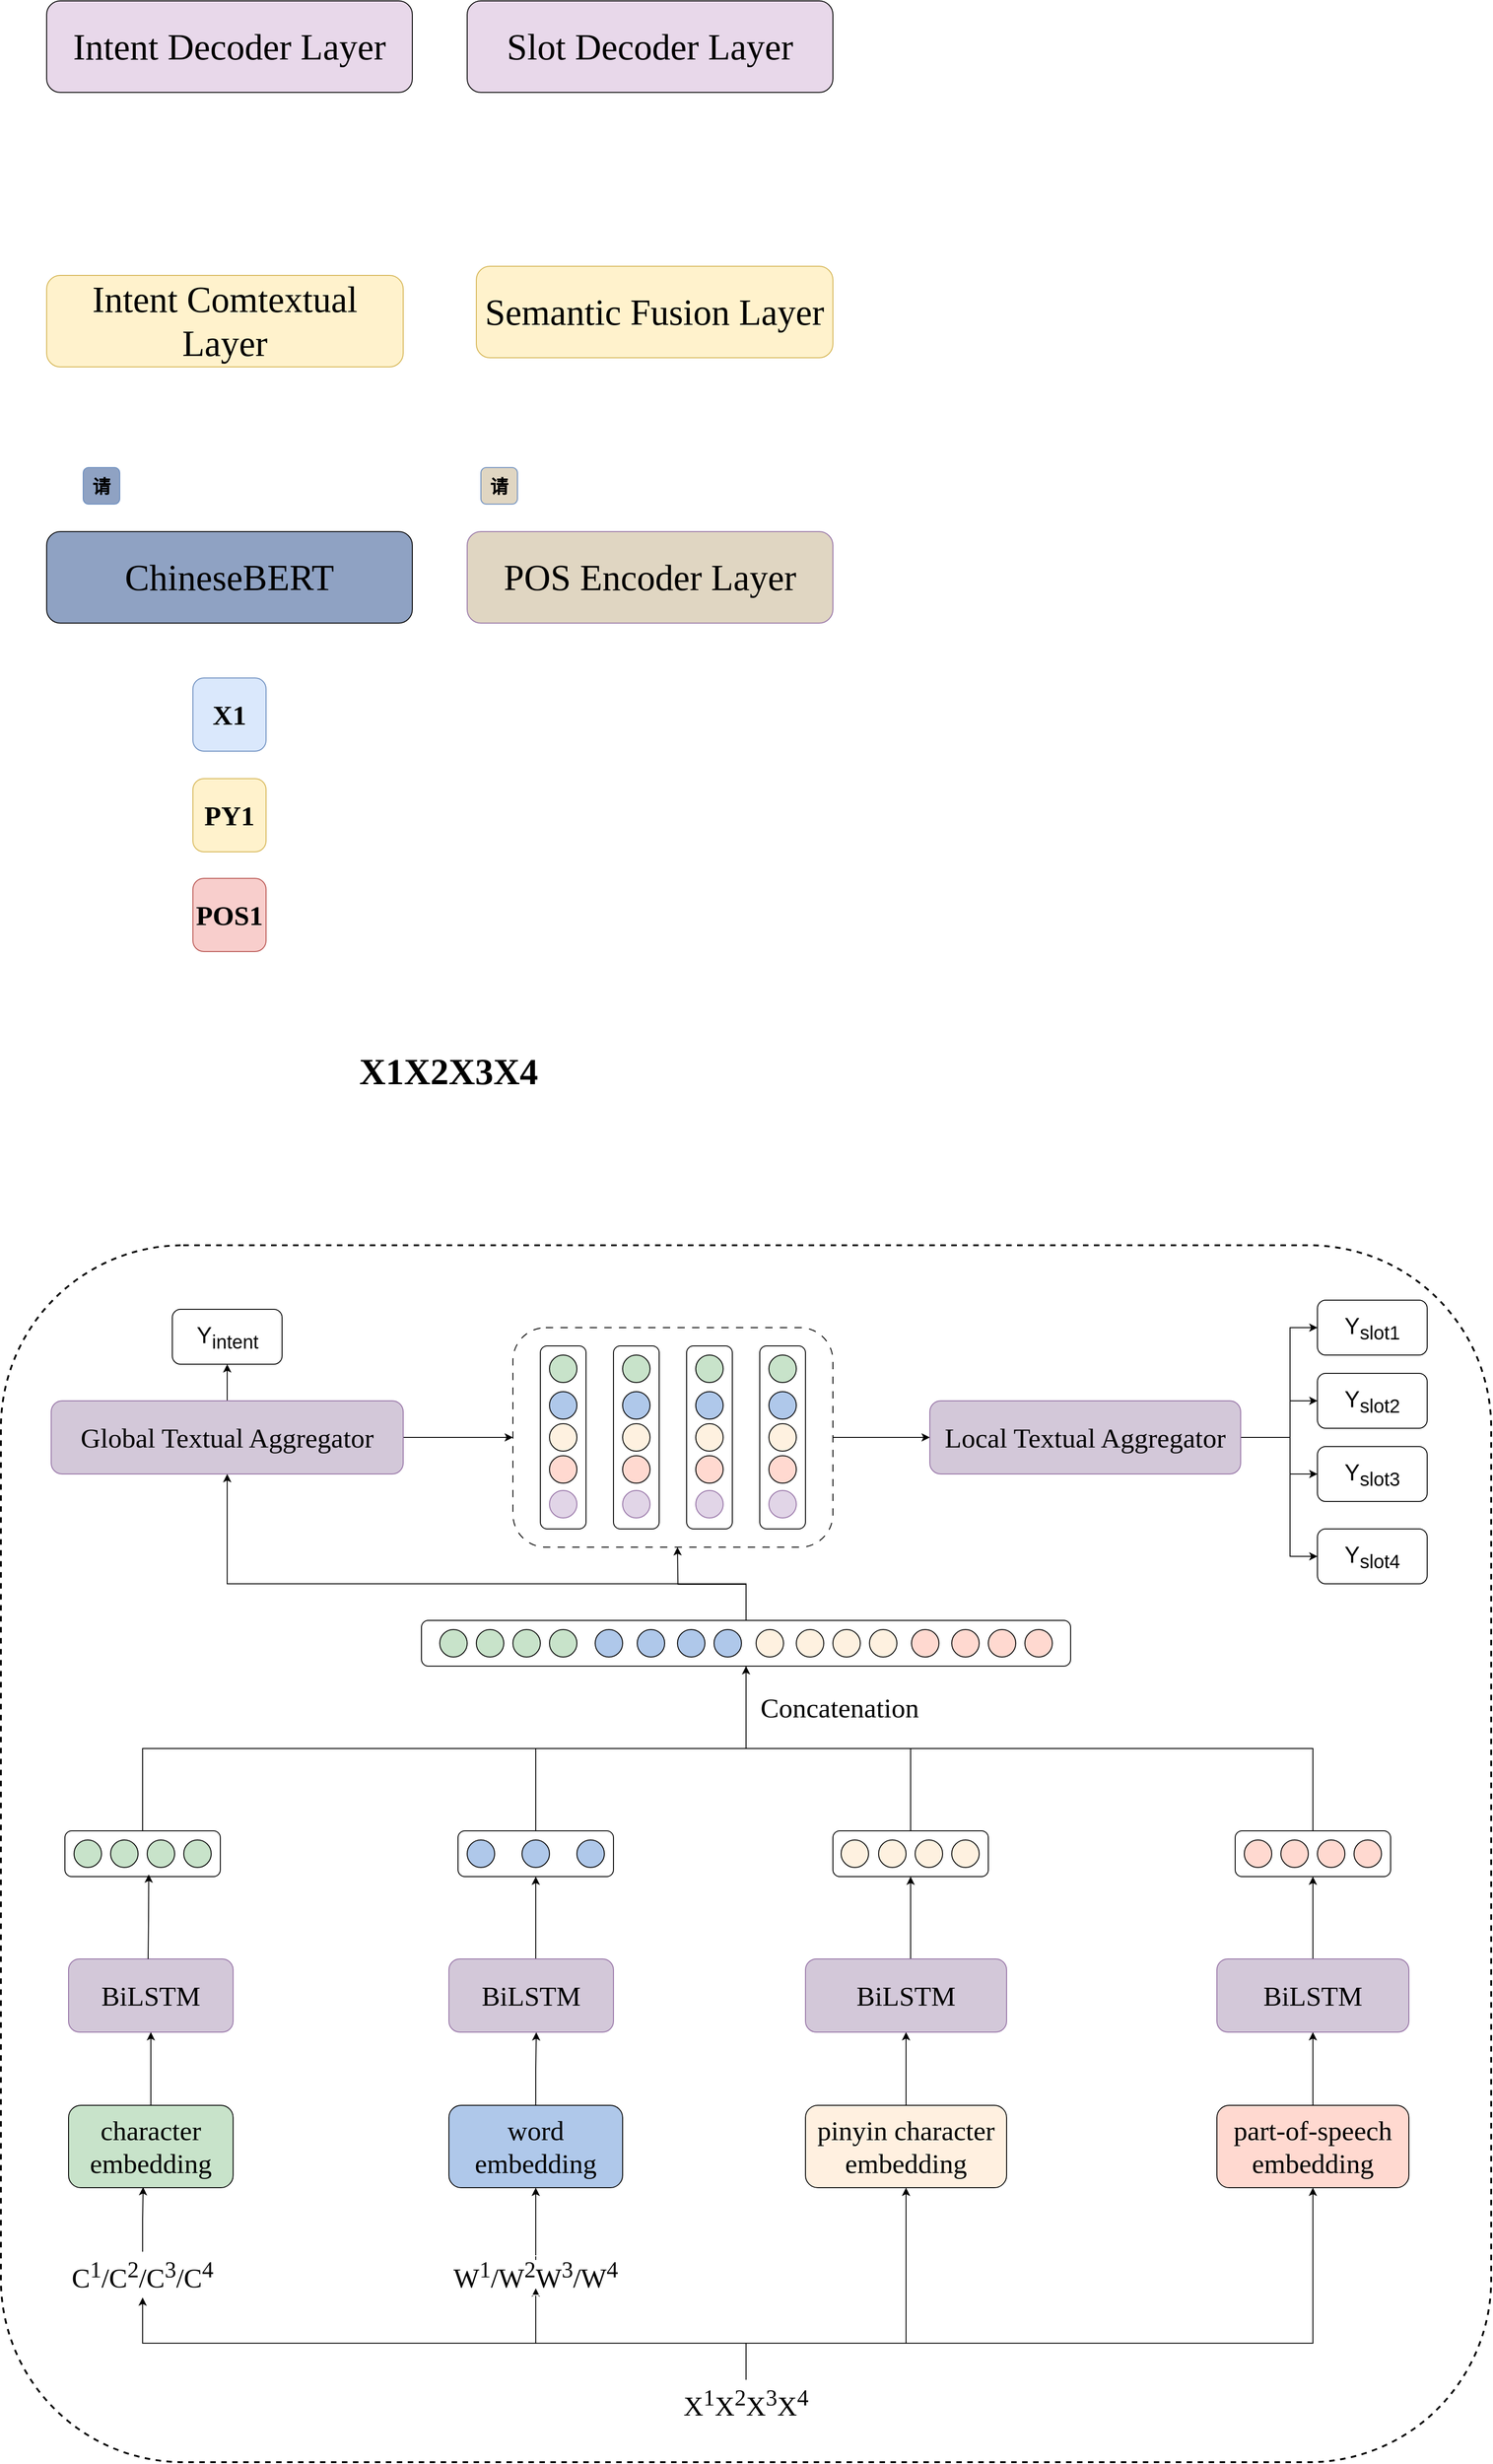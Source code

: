 <mxfile version="24.7.10">
  <diagram name="第 1 页" id="et_9dHBUsUs_2zMKxzBQ">
    <mxGraphModel dx="3434" dy="1356" grid="1" gridSize="10" guides="1" tooltips="1" connect="1" arrows="1" fold="1" page="1" pageScale="1" pageWidth="827" pageHeight="1169" math="0" shadow="0">
      <root>
        <mxCell id="0" />
        <mxCell id="1" parent="0" />
        <mxCell id="p3LiCyYIhPTqzkSWPBXI-1" value="&lt;font style=&quot;font-size: 40px;&quot; face=&quot;Times New Roman&quot;&gt;ChineseBERT&lt;/font&gt;" style="rounded=1;whiteSpace=wrap;html=1;fillColor=#8FA2C3;strokeColor=default;gradientColor=none;" parent="1" vertex="1">
          <mxGeometry y="790" width="400" height="100" as="geometry" />
        </mxCell>
        <mxCell id="b2E3thXhPP_fgpnL_Cfy-1" value="X1X2X3X4" style="text;whiteSpace=wrap;fontFamily=等线;fontSize=40;fontStyle=1" vertex="1" parent="1">
          <mxGeometry x="340" y="1350" width="200" height="40" as="geometry" />
        </mxCell>
        <mxCell id="b2E3thXhPP_fgpnL_Cfy-3" value="&lt;font style=&quot;font-size: 40px;&quot; face=&quot;Times New Roman&quot;&gt;POS Encoder Layer&lt;/font&gt;" style="rounded=1;whiteSpace=wrap;html=1;fillColor=#E0D6C2;strokeColor=#9673a6;container=0;" vertex="1" parent="1">
          <mxGeometry x="460" y="790" width="400" height="100" as="geometry" />
        </mxCell>
        <mxCell id="b2E3thXhPP_fgpnL_Cfy-9" value="&lt;font style=&quot;font-size: 40px;&quot; face=&quot;Times New Roman&quot;&gt;Semantic Fusion Layer&lt;/font&gt;" style="rounded=1;whiteSpace=wrap;html=1;fillColor=#fff2cc;strokeColor=#d6b656;" vertex="1" parent="1">
          <mxGeometry x="470" y="500" width="390" height="100" as="geometry" />
        </mxCell>
        <mxCell id="b2E3thXhPP_fgpnL_Cfy-12" value="&lt;font style=&quot;font-size: 40px;&quot; face=&quot;Times New Roman&quot;&gt;Intent Decoder Layer&lt;/font&gt;" style="rounded=1;whiteSpace=wrap;html=1;fillColor=#E8D8EA;strokeColor=default;" vertex="1" parent="1">
          <mxGeometry y="210" width="400" height="100" as="geometry" />
        </mxCell>
        <mxCell id="b2E3thXhPP_fgpnL_Cfy-13" value="&lt;font style=&quot;font-size: 40px;&quot; face=&quot;Times New Roman&quot;&gt;Slot Decoder Layer&lt;/font&gt;" style="rounded=1;whiteSpace=wrap;html=1;fillColor=#E8D8EA;strokeColor=default;" vertex="1" parent="1">
          <mxGeometry x="460" y="210" width="400" height="100" as="geometry" />
        </mxCell>
        <mxCell id="b2E3thXhPP_fgpnL_Cfy-18" value="&lt;span style=&quot;font-family: 等线; text-align: left;&quot;&gt;&lt;font style=&quot;font-size: 20px;&quot;&gt;请&lt;/font&gt;&lt;/span&gt;" style="rounded=1;whiteSpace=wrap;html=1;fillColor=#8FA2C3;strokeColor=#6c8ebf;fontStyle=1;container=0;" vertex="1" parent="1">
          <mxGeometry x="40" y="720" width="40" height="40" as="geometry" />
        </mxCell>
        <mxCell id="b2E3thXhPP_fgpnL_Cfy-19" value="&lt;span style=&quot;font-family: 等线; text-align: left;&quot;&gt;&lt;font style=&quot;font-size: 20px;&quot;&gt;请&lt;/font&gt;&lt;/span&gt;" style="rounded=1;whiteSpace=wrap;html=1;fillColor=#E0D6C2;strokeColor=#6c8ebf;fontStyle=1;container=0;" vertex="1" parent="1">
          <mxGeometry x="475" y="720" width="40" height="40" as="geometry" />
        </mxCell>
        <mxCell id="b2E3thXhPP_fgpnL_Cfy-20" value="" style="rounded=1;whiteSpace=wrap;html=1;fontFamily=Times New Roman;strokeWidth=2;dashed=1;" vertex="1" parent="1">
          <mxGeometry x="-50" y="1570" width="1630" height="1330" as="geometry" />
        </mxCell>
        <mxCell id="b2E3thXhPP_fgpnL_Cfy-21" style="edgeStyle=orthogonalEdgeStyle;rounded=0;orthogonalLoop=1;jettySize=auto;html=1;exitX=0.5;exitY=0;exitDx=0;exitDy=0;entryX=0.5;entryY=1;entryDx=0;entryDy=0;" edge="1" parent="1" source="b2E3thXhPP_fgpnL_Cfy-25" target="b2E3thXhPP_fgpnL_Cfy-33">
          <mxGeometry relative="1" as="geometry">
            <Array as="points">
              <mxPoint x="765" y="2770" />
              <mxPoint x="105" y="2770" />
            </Array>
          </mxGeometry>
        </mxCell>
        <mxCell id="b2E3thXhPP_fgpnL_Cfy-22" style="edgeStyle=orthogonalEdgeStyle;rounded=0;orthogonalLoop=1;jettySize=auto;html=1;exitX=0.5;exitY=0;exitDx=0;exitDy=0;entryX=0.5;entryY=1;entryDx=0;entryDy=0;" edge="1" parent="1" source="b2E3thXhPP_fgpnL_Cfy-25" target="b2E3thXhPP_fgpnL_Cfy-35">
          <mxGeometry relative="1" as="geometry">
            <Array as="points">
              <mxPoint x="765" y="2770" />
              <mxPoint x="535" y="2770" />
            </Array>
          </mxGeometry>
        </mxCell>
        <mxCell id="b2E3thXhPP_fgpnL_Cfy-23" style="edgeStyle=orthogonalEdgeStyle;rounded=0;orthogonalLoop=1;jettySize=auto;html=1;exitX=0.5;exitY=0;exitDx=0;exitDy=0;entryX=0.5;entryY=1;entryDx=0;entryDy=0;" edge="1" parent="1" source="b2E3thXhPP_fgpnL_Cfy-25" target="b2E3thXhPP_fgpnL_Cfy-30">
          <mxGeometry relative="1" as="geometry">
            <Array as="points">
              <mxPoint x="765" y="2770" />
              <mxPoint x="940" y="2770" />
            </Array>
          </mxGeometry>
        </mxCell>
        <mxCell id="b2E3thXhPP_fgpnL_Cfy-24" style="edgeStyle=orthogonalEdgeStyle;rounded=0;orthogonalLoop=1;jettySize=auto;html=1;exitX=0.5;exitY=0;exitDx=0;exitDy=0;entryX=0.5;entryY=1;entryDx=0;entryDy=0;" edge="1" parent="1" source="b2E3thXhPP_fgpnL_Cfy-25" target="b2E3thXhPP_fgpnL_Cfy-32">
          <mxGeometry relative="1" as="geometry">
            <Array as="points">
              <mxPoint x="765" y="2770" />
              <mxPoint x="1385" y="2770" />
            </Array>
          </mxGeometry>
        </mxCell>
        <mxCell id="b2E3thXhPP_fgpnL_Cfy-25" value="&lt;span style=&quot;font-size: 30px;&quot;&gt;&lt;font style=&quot;font-size: 30px;&quot; face=&quot;Times New Roman&quot;&gt;X&lt;sup&gt;1&lt;/sup&gt;X&lt;sup&gt;2&lt;/sup&gt;X&lt;sup&gt;3&lt;/sup&gt;X&lt;sup&gt;4&lt;/sup&gt;&lt;/font&gt;&lt;/span&gt;" style="rounded=0;whiteSpace=wrap;html=1;fontStyle=0;labelBorderColor=#FFFFFF;dashed=1;strokeColor=#FFFFFF;labelBackgroundColor=none;" vertex="1" parent="1">
          <mxGeometry x="670" y="2810" width="190" height="50" as="geometry" />
        </mxCell>
        <mxCell id="b2E3thXhPP_fgpnL_Cfy-26" value="&lt;font style=&quot;font-size: 30px;&quot;&gt;word embedding&lt;/font&gt;" style="rounded=1;whiteSpace=wrap;html=1;fillColor=#afc8ea;fontSize=20;fontFamily=Times New Roman;" vertex="1" parent="1">
          <mxGeometry x="440" y="2510" width="190" height="90" as="geometry" />
        </mxCell>
        <mxCell id="b2E3thXhPP_fgpnL_Cfy-27" style="edgeStyle=orthogonalEdgeStyle;rounded=0;orthogonalLoop=1;jettySize=auto;html=1;exitX=0.5;exitY=0;exitDx=0;exitDy=0;entryX=0.5;entryY=1;entryDx=0;entryDy=0;" edge="1" parent="1" source="b2E3thXhPP_fgpnL_Cfy-28" target="b2E3thXhPP_fgpnL_Cfy-36">
          <mxGeometry relative="1" as="geometry" />
        </mxCell>
        <mxCell id="b2E3thXhPP_fgpnL_Cfy-28" value="&lt;font style=&quot;font-size: 30px;&quot;&gt;character embedding&lt;/font&gt;" style="rounded=1;whiteSpace=wrap;html=1;fillColor=#c8e3ca;fontSize=20;fontFamily=Times New Roman;" vertex="1" parent="1">
          <mxGeometry x="24" y="2510" width="180" height="90" as="geometry" />
        </mxCell>
        <mxCell id="b2E3thXhPP_fgpnL_Cfy-29" style="edgeStyle=orthogonalEdgeStyle;rounded=0;orthogonalLoop=1;jettySize=auto;html=1;exitX=0.5;exitY=0;exitDx=0;exitDy=0;entryX=0.5;entryY=1;entryDx=0;entryDy=0;" edge="1" parent="1" source="b2E3thXhPP_fgpnL_Cfy-30" target="b2E3thXhPP_fgpnL_Cfy-40">
          <mxGeometry relative="1" as="geometry" />
        </mxCell>
        <mxCell id="b2E3thXhPP_fgpnL_Cfy-30" value="&lt;font face=&quot;Times New Roman&quot; style=&quot;font-size: 30px;&quot;&gt;pinyin character embedding&lt;/font&gt;" style="rounded=1;whiteSpace=wrap;html=1;fillColor=#fff0e0;fontSize=20;" vertex="1" parent="1">
          <mxGeometry x="830" y="2510" width="220" height="90" as="geometry" />
        </mxCell>
        <mxCell id="b2E3thXhPP_fgpnL_Cfy-31" style="edgeStyle=orthogonalEdgeStyle;rounded=0;orthogonalLoop=1;jettySize=auto;html=1;exitX=0.5;exitY=0;exitDx=0;exitDy=0;entryX=0.5;entryY=1;entryDx=0;entryDy=0;" edge="1" parent="1" source="b2E3thXhPP_fgpnL_Cfy-32" target="b2E3thXhPP_fgpnL_Cfy-42">
          <mxGeometry relative="1" as="geometry" />
        </mxCell>
        <mxCell id="b2E3thXhPP_fgpnL_Cfy-32" value="&lt;font face=&quot;Times New Roman&quot; style=&quot;font-size: 30px;&quot;&gt;part-of-speech embedding&lt;/font&gt;" style="rounded=1;whiteSpace=wrap;html=1;fillColor=#ffd9d0;fontSize=20;" vertex="1" parent="1">
          <mxGeometry x="1280" y="2510" width="210" height="90" as="geometry" />
        </mxCell>
        <mxCell id="b2E3thXhPP_fgpnL_Cfy-33" value="&lt;font style=&quot;font-size: 30px;&quot; face=&quot;Times New Roman&quot;&gt;C&lt;sup&gt;1&lt;/sup&gt;/C&lt;sup&gt;2&lt;/sup&gt;/C&lt;sup&gt;3&lt;/sup&gt;/C&lt;sup&gt;4&lt;/sup&gt;&lt;/font&gt;" style="rounded=0;whiteSpace=wrap;html=1;fontStyle=0;labelBorderColor=#FFFFFF;dashed=1;strokeColor=#FFFFFF;" vertex="1" parent="1">
          <mxGeometry x="10" y="2670" width="190" height="50" as="geometry" />
        </mxCell>
        <mxCell id="b2E3thXhPP_fgpnL_Cfy-34" style="edgeStyle=orthogonalEdgeStyle;rounded=0;orthogonalLoop=1;jettySize=auto;html=1;exitX=0.5;exitY=0;exitDx=0;exitDy=0;" edge="1" parent="1" source="b2E3thXhPP_fgpnL_Cfy-35" target="b2E3thXhPP_fgpnL_Cfy-26">
          <mxGeometry relative="1" as="geometry" />
        </mxCell>
        <mxCell id="b2E3thXhPP_fgpnL_Cfy-35" value="&lt;font face=&quot;Times New Roman&quot;&gt;&lt;span style=&quot;font-size: 30px;&quot;&gt;W&lt;sup&gt;1&lt;/sup&gt;/W&lt;sup&gt;2&lt;/sup&gt;W&lt;sup&gt;3&lt;/sup&gt;/W&lt;sup&gt;4&lt;/sup&gt;&lt;/span&gt;&lt;/font&gt;" style="rounded=0;whiteSpace=wrap;html=1;fontStyle=0;labelBorderColor=#FFFFFF;dashed=1;strokeColor=#FFFFFF;" vertex="1" parent="1">
          <mxGeometry x="440" y="2679" width="190" height="31" as="geometry" />
        </mxCell>
        <mxCell id="b2E3thXhPP_fgpnL_Cfy-36" value="&lt;font style=&quot;font-size: 30px;&quot; face=&quot;Times New Roman&quot;&gt;BiLSTM&lt;/font&gt;" style="rounded=1;whiteSpace=wrap;html=1;fillColor=#D3C8D9;strokeColor=#9673a6;" vertex="1" parent="1">
          <mxGeometry x="24" y="2350" width="180" height="80" as="geometry" />
        </mxCell>
        <mxCell id="b2E3thXhPP_fgpnL_Cfy-37" style="edgeStyle=orthogonalEdgeStyle;rounded=0;orthogonalLoop=1;jettySize=auto;html=1;exitX=0.5;exitY=0;exitDx=0;exitDy=0;" edge="1" parent="1" source="b2E3thXhPP_fgpnL_Cfy-38" target="b2E3thXhPP_fgpnL_Cfy-49">
          <mxGeometry relative="1" as="geometry">
            <Array as="points">
              <mxPoint x="535" y="2350" />
            </Array>
          </mxGeometry>
        </mxCell>
        <mxCell id="b2E3thXhPP_fgpnL_Cfy-38" value="&lt;font style=&quot;font-size: 30px;&quot; face=&quot;Times New Roman&quot;&gt;BiLSTM&lt;/font&gt;" style="rounded=1;whiteSpace=wrap;html=1;fillColor=#D3C8D9;strokeColor=#9673a6;" vertex="1" parent="1">
          <mxGeometry x="440" y="2350" width="180" height="80" as="geometry" />
        </mxCell>
        <mxCell id="b2E3thXhPP_fgpnL_Cfy-39" style="edgeStyle=orthogonalEdgeStyle;rounded=0;orthogonalLoop=1;jettySize=auto;html=1;exitX=0.5;exitY=0;exitDx=0;exitDy=0;entryX=0.5;entryY=1;entryDx=0;entryDy=0;" edge="1" parent="1" source="b2E3thXhPP_fgpnL_Cfy-40" target="b2E3thXhPP_fgpnL_Cfy-54">
          <mxGeometry relative="1" as="geometry">
            <Array as="points">
              <mxPoint x="945" y="2350" />
            </Array>
          </mxGeometry>
        </mxCell>
        <mxCell id="b2E3thXhPP_fgpnL_Cfy-40" value="&lt;font style=&quot;font-size: 30px;&quot; face=&quot;Times New Roman&quot;&gt;BiLSTM&lt;/font&gt;" style="rounded=1;whiteSpace=wrap;html=1;fillColor=#D3C8D9;strokeColor=#9673a6;" vertex="1" parent="1">
          <mxGeometry x="830" y="2350" width="220" height="80" as="geometry" />
        </mxCell>
        <mxCell id="b2E3thXhPP_fgpnL_Cfy-41" style="edgeStyle=orthogonalEdgeStyle;rounded=0;orthogonalLoop=1;jettySize=auto;html=1;exitX=0.5;exitY=0;exitDx=0;exitDy=0;entryX=0.5;entryY=1;entryDx=0;entryDy=0;" edge="1" parent="1" source="b2E3thXhPP_fgpnL_Cfy-42" target="b2E3thXhPP_fgpnL_Cfy-60">
          <mxGeometry relative="1" as="geometry" />
        </mxCell>
        <mxCell id="b2E3thXhPP_fgpnL_Cfy-42" value="&lt;font style=&quot;font-size: 30px;&quot; face=&quot;Times New Roman&quot;&gt;BiLSTM&lt;/font&gt;" style="rounded=1;whiteSpace=wrap;html=1;fillColor=#D3C8D9;strokeColor=#9673a6;" vertex="1" parent="1">
          <mxGeometry x="1280" y="2350" width="210" height="80" as="geometry" />
        </mxCell>
        <mxCell id="b2E3thXhPP_fgpnL_Cfy-43" value="" style="rounded=1;whiteSpace=wrap;html=1;" vertex="1" parent="1">
          <mxGeometry x="20" y="2210" width="170" height="50" as="geometry" />
        </mxCell>
        <mxCell id="b2E3thXhPP_fgpnL_Cfy-44" value="" style="ellipse;whiteSpace=wrap;html=1;aspect=fixed;fillColor=#c8e3ca;" vertex="1" parent="1">
          <mxGeometry x="30" y="2220" width="30" height="30" as="geometry" />
        </mxCell>
        <mxCell id="b2E3thXhPP_fgpnL_Cfy-45" value="" style="ellipse;whiteSpace=wrap;html=1;aspect=fixed;fillColor=#c8e3ca;" vertex="1" parent="1">
          <mxGeometry x="70" y="2220" width="30" height="30" as="geometry" />
        </mxCell>
        <mxCell id="b2E3thXhPP_fgpnL_Cfy-46" value="" style="ellipse;whiteSpace=wrap;html=1;aspect=fixed;fillColor=#c8e3ca;" vertex="1" parent="1">
          <mxGeometry x="150" y="2220" width="30" height="30" as="geometry" />
        </mxCell>
        <mxCell id="b2E3thXhPP_fgpnL_Cfy-47" value="" style="ellipse;whiteSpace=wrap;html=1;aspect=fixed;fillColor=#c8e3ca;" vertex="1" parent="1">
          <mxGeometry x="110" y="2220" width="30" height="30" as="geometry" />
        </mxCell>
        <mxCell id="b2E3thXhPP_fgpnL_Cfy-48" style="edgeStyle=orthogonalEdgeStyle;rounded=0;orthogonalLoop=1;jettySize=auto;html=1;exitX=0.5;exitY=0;exitDx=0;exitDy=0;entryX=0.5;entryY=1;entryDx=0;entryDy=0;" edge="1" parent="1" source="b2E3thXhPP_fgpnL_Cfy-49" target="b2E3thXhPP_fgpnL_Cfy-112">
          <mxGeometry relative="1" as="geometry" />
        </mxCell>
        <mxCell id="b2E3thXhPP_fgpnL_Cfy-49" value="" style="rounded=1;whiteSpace=wrap;html=1;" vertex="1" parent="1">
          <mxGeometry x="450" y="2210" width="170" height="50" as="geometry" />
        </mxCell>
        <mxCell id="b2E3thXhPP_fgpnL_Cfy-50" value="" style="ellipse;whiteSpace=wrap;html=1;aspect=fixed;fillColor=#afc8ea;" vertex="1" parent="1">
          <mxGeometry x="460" y="2220" width="30" height="30" as="geometry" />
        </mxCell>
        <mxCell id="b2E3thXhPP_fgpnL_Cfy-51" value="" style="ellipse;whiteSpace=wrap;html=1;aspect=fixed;fillColor=#afc8ea;" vertex="1" parent="1">
          <mxGeometry x="520" y="2220" width="30" height="30" as="geometry" />
        </mxCell>
        <mxCell id="b2E3thXhPP_fgpnL_Cfy-52" value="" style="ellipse;whiteSpace=wrap;html=1;aspect=fixed;fillColor=#afc8ea;" vertex="1" parent="1">
          <mxGeometry x="580" y="2220" width="30" height="30" as="geometry" />
        </mxCell>
        <mxCell id="b2E3thXhPP_fgpnL_Cfy-53" style="edgeStyle=orthogonalEdgeStyle;rounded=0;orthogonalLoop=1;jettySize=auto;html=1;exitX=0.5;exitY=0;exitDx=0;exitDy=0;endArrow=none;endFill=0;entryX=0.5;entryY=1;entryDx=0;entryDy=0;" edge="1" parent="1" source="b2E3thXhPP_fgpnL_Cfy-54" target="b2E3thXhPP_fgpnL_Cfy-112">
          <mxGeometry relative="1" as="geometry">
            <mxPoint x="690" y="2000" as="targetPoint" />
          </mxGeometry>
        </mxCell>
        <mxCell id="b2E3thXhPP_fgpnL_Cfy-54" value="" style="rounded=1;whiteSpace=wrap;html=1;" vertex="1" parent="1">
          <mxGeometry x="860" y="2210" width="170" height="50" as="geometry" />
        </mxCell>
        <mxCell id="b2E3thXhPP_fgpnL_Cfy-55" value="" style="ellipse;whiteSpace=wrap;html=1;aspect=fixed;fillColor=#fef1e0;" vertex="1" parent="1">
          <mxGeometry x="869" y="2220" width="30" height="30" as="geometry" />
        </mxCell>
        <mxCell id="b2E3thXhPP_fgpnL_Cfy-56" value="" style="ellipse;whiteSpace=wrap;html=1;aspect=fixed;fillColor=#fef1e0;" vertex="1" parent="1">
          <mxGeometry x="910" y="2220" width="30" height="30" as="geometry" />
        </mxCell>
        <mxCell id="b2E3thXhPP_fgpnL_Cfy-57" value="" style="ellipse;whiteSpace=wrap;html=1;aspect=fixed;fillColor=#fef1e0;" vertex="1" parent="1">
          <mxGeometry x="990" y="2220" width="30" height="30" as="geometry" />
        </mxCell>
        <mxCell id="b2E3thXhPP_fgpnL_Cfy-58" value="" style="ellipse;whiteSpace=wrap;html=1;aspect=fixed;fillColor=#fef1e0;" vertex="1" parent="1">
          <mxGeometry x="950" y="2220" width="30" height="30" as="geometry" />
        </mxCell>
        <mxCell id="b2E3thXhPP_fgpnL_Cfy-59" style="edgeStyle=orthogonalEdgeStyle;rounded=0;orthogonalLoop=1;jettySize=auto;html=1;exitX=0.5;exitY=0;exitDx=0;exitDy=0;endArrow=none;endFill=0;entryX=0.5;entryY=1;entryDx=0;entryDy=0;" edge="1" parent="1" source="b2E3thXhPP_fgpnL_Cfy-60" target="b2E3thXhPP_fgpnL_Cfy-112">
          <mxGeometry relative="1" as="geometry">
            <mxPoint x="690" y="2000" as="targetPoint" />
          </mxGeometry>
        </mxCell>
        <mxCell id="b2E3thXhPP_fgpnL_Cfy-60" value="" style="rounded=1;whiteSpace=wrap;html=1;" vertex="1" parent="1">
          <mxGeometry x="1300" y="2210" width="170" height="50" as="geometry" />
        </mxCell>
        <mxCell id="b2E3thXhPP_fgpnL_Cfy-61" value="" style="ellipse;whiteSpace=wrap;html=1;aspect=fixed;fillColor=#ffd9d0;" vertex="1" parent="1">
          <mxGeometry x="1310" y="2220" width="30" height="30" as="geometry" />
        </mxCell>
        <mxCell id="b2E3thXhPP_fgpnL_Cfy-62" value="" style="ellipse;whiteSpace=wrap;html=1;aspect=fixed;fillColor=#ffd9d0;" vertex="1" parent="1">
          <mxGeometry x="1350" y="2220" width="30" height="30" as="geometry" />
        </mxCell>
        <mxCell id="b2E3thXhPP_fgpnL_Cfy-63" value="" style="ellipse;whiteSpace=wrap;html=1;aspect=fixed;fillColor=#ffd9d0;" vertex="1" parent="1">
          <mxGeometry x="1430" y="2220" width="30" height="30" as="geometry" />
        </mxCell>
        <mxCell id="b2E3thXhPP_fgpnL_Cfy-64" value="" style="ellipse;whiteSpace=wrap;html=1;aspect=fixed;fillColor=#ffd9d0;" vertex="1" parent="1">
          <mxGeometry x="1390" y="2220" width="30" height="30" as="geometry" />
        </mxCell>
        <mxCell id="b2E3thXhPP_fgpnL_Cfy-65" value="&lt;span style=&quot;background-color: initial;&quot;&gt;&lt;font face=&quot;Times New Roman&quot; style=&quot;font-size: 30px;&quot;&gt;Concatenation&lt;/font&gt;&lt;/span&gt;" style="text;html=1;align=center;verticalAlign=middle;resizable=0;points=[];autosize=1;strokeColor=none;fillColor=none;" vertex="1" parent="1">
          <mxGeometry x="767" y="2050" width="200" height="50" as="geometry" />
        </mxCell>
        <mxCell id="b2E3thXhPP_fgpnL_Cfy-66" style="edgeStyle=orthogonalEdgeStyle;rounded=0;orthogonalLoop=1;jettySize=auto;html=1;exitX=0.5;exitY=0;exitDx=0;exitDy=0;entryX=0.5;entryY=1;entryDx=0;entryDy=0;" edge="1" parent="1" source="b2E3thXhPP_fgpnL_Cfy-68" target="b2E3thXhPP_fgpnL_Cfy-74">
          <mxGeometry relative="1" as="geometry" />
        </mxCell>
        <mxCell id="b2E3thXhPP_fgpnL_Cfy-67" style="edgeStyle=orthogonalEdgeStyle;rounded=0;orthogonalLoop=1;jettySize=auto;html=1;exitX=1;exitY=0.5;exitDx=0;exitDy=0;" edge="1" parent="1" source="b2E3thXhPP_fgpnL_Cfy-68" target="b2E3thXhPP_fgpnL_Cfy-76">
          <mxGeometry relative="1" as="geometry" />
        </mxCell>
        <mxCell id="b2E3thXhPP_fgpnL_Cfy-68" value="&lt;font style=&quot;font-size: 30px;&quot; face=&quot;Times New Roman&quot;&gt;Global Textual Aggregator&lt;/font&gt;" style="rounded=1;whiteSpace=wrap;html=1;fillColor=#D3C8D9;strokeColor=#9673a6;" vertex="1" parent="1">
          <mxGeometry x="5" y="1740" width="385" height="80" as="geometry" />
        </mxCell>
        <mxCell id="b2E3thXhPP_fgpnL_Cfy-69" style="edgeStyle=orthogonalEdgeStyle;rounded=0;orthogonalLoop=1;jettySize=auto;html=1;exitX=1;exitY=0.5;exitDx=0;exitDy=0;entryX=0;entryY=0.5;entryDx=0;entryDy=0;" edge="1" parent="1" source="b2E3thXhPP_fgpnL_Cfy-73" target="b2E3thXhPP_fgpnL_Cfy-106">
          <mxGeometry relative="1" as="geometry">
            <Array as="points">
              <mxPoint x="1340" y="1780" />
              <mxPoint x="1360" y="1780" />
              <mxPoint x="1360" y="1700" />
            </Array>
          </mxGeometry>
        </mxCell>
        <mxCell id="b2E3thXhPP_fgpnL_Cfy-70" style="edgeStyle=orthogonalEdgeStyle;rounded=0;orthogonalLoop=1;jettySize=auto;html=1;exitX=1;exitY=0.5;exitDx=0;exitDy=0;entryX=0;entryY=0.5;entryDx=0;entryDy=0;" edge="1" parent="1" source="b2E3thXhPP_fgpnL_Cfy-73" target="b2E3thXhPP_fgpnL_Cfy-107">
          <mxGeometry relative="1" as="geometry">
            <Array as="points">
              <mxPoint x="1340" y="1780" />
              <mxPoint x="1360" y="1780" />
              <mxPoint x="1360" y="1780" />
            </Array>
          </mxGeometry>
        </mxCell>
        <mxCell id="b2E3thXhPP_fgpnL_Cfy-71" style="edgeStyle=orthogonalEdgeStyle;rounded=0;orthogonalLoop=1;jettySize=auto;html=1;exitX=1;exitY=0.5;exitDx=0;exitDy=0;entryX=0;entryY=0.5;entryDx=0;entryDy=0;" edge="1" parent="1" source="b2E3thXhPP_fgpnL_Cfy-73" target="b2E3thXhPP_fgpnL_Cfy-108">
          <mxGeometry relative="1" as="geometry">
            <Array as="points">
              <mxPoint x="1340" y="1780" />
              <mxPoint x="1360" y="1780" />
              <mxPoint x="1360" y="1860" />
            </Array>
          </mxGeometry>
        </mxCell>
        <mxCell id="b2E3thXhPP_fgpnL_Cfy-72" style="edgeStyle=orthogonalEdgeStyle;rounded=0;orthogonalLoop=1;jettySize=auto;html=1;exitX=1;exitY=0.5;exitDx=0;exitDy=0;entryX=0;entryY=0.5;entryDx=0;entryDy=0;" edge="1" parent="1" source="b2E3thXhPP_fgpnL_Cfy-73" target="b2E3thXhPP_fgpnL_Cfy-109">
          <mxGeometry relative="1" as="geometry">
            <Array as="points">
              <mxPoint x="1340" y="1780" />
              <mxPoint x="1360" y="1780" />
              <mxPoint x="1360" y="1950" />
            </Array>
          </mxGeometry>
        </mxCell>
        <mxCell id="b2E3thXhPP_fgpnL_Cfy-73" value="&lt;font style=&quot;font-size: 30px;&quot; face=&quot;Times New Roman&quot;&gt;Local Textual Aggregator&lt;/font&gt;" style="rounded=1;whiteSpace=wrap;html=1;fillColor=#D3C8D9;strokeColor=#9673a6;" vertex="1" parent="1">
          <mxGeometry x="966" y="1740" width="340" height="80" as="geometry" />
        </mxCell>
        <mxCell id="b2E3thXhPP_fgpnL_Cfy-74" value="&lt;font style=&quot;font-size: 25px;&quot;&gt;Y&lt;sub&gt;intent&lt;/sub&gt;&lt;/font&gt;" style="rounded=1;whiteSpace=wrap;html=1;" vertex="1" parent="1">
          <mxGeometry x="137.5" y="1640" width="120" height="60" as="geometry" />
        </mxCell>
        <mxCell id="b2E3thXhPP_fgpnL_Cfy-75" value="" style="group" vertex="1" connectable="0" parent="1">
          <mxGeometry x="510" y="1660" width="350" height="240" as="geometry" />
        </mxCell>
        <mxCell id="b2E3thXhPP_fgpnL_Cfy-76" value="" style="rounded=1;whiteSpace=wrap;html=1;dashed=1;dashPattern=8 8;" vertex="1" parent="b2E3thXhPP_fgpnL_Cfy-75">
          <mxGeometry width="350" height="240" as="geometry" />
        </mxCell>
        <mxCell id="b2E3thXhPP_fgpnL_Cfy-77" value="" style="group" vertex="1" connectable="0" parent="b2E3thXhPP_fgpnL_Cfy-75">
          <mxGeometry x="30" y="20" width="280" height="200" as="geometry" />
        </mxCell>
        <mxCell id="b2E3thXhPP_fgpnL_Cfy-78" value="" style="group" vertex="1" connectable="0" parent="b2E3thXhPP_fgpnL_Cfy-77">
          <mxGeometry x="240" width="50" height="200" as="geometry" />
        </mxCell>
        <mxCell id="b2E3thXhPP_fgpnL_Cfy-79" value="" style="rounded=1;whiteSpace=wrap;html=1;direction=south;container=0;" vertex="1" parent="b2E3thXhPP_fgpnL_Cfy-78">
          <mxGeometry width="50" height="200" as="geometry" />
        </mxCell>
        <mxCell id="b2E3thXhPP_fgpnL_Cfy-80" value="" style="ellipse;whiteSpace=wrap;html=1;aspect=fixed;fillColor=#afc8ea;direction=south;container=0;" vertex="1" parent="b2E3thXhPP_fgpnL_Cfy-78">
          <mxGeometry x="10" y="50" width="30" height="30" as="geometry" />
        </mxCell>
        <mxCell id="b2E3thXhPP_fgpnL_Cfy-81" value="" style="ellipse;whiteSpace=wrap;html=1;aspect=fixed;fillColor=#fef1e0;direction=south;container=0;" vertex="1" parent="b2E3thXhPP_fgpnL_Cfy-78">
          <mxGeometry x="10" y="85" width="30" height="30" as="geometry" />
        </mxCell>
        <mxCell id="b2E3thXhPP_fgpnL_Cfy-82" value="" style="ellipse;whiteSpace=wrap;html=1;aspect=fixed;fillColor=#ffd9d0;direction=south;container=0;" vertex="1" parent="b2E3thXhPP_fgpnL_Cfy-78">
          <mxGeometry x="10" y="120" width="30" height="30" as="geometry" />
        </mxCell>
        <mxCell id="b2E3thXhPP_fgpnL_Cfy-83" value="" style="ellipse;whiteSpace=wrap;html=1;aspect=fixed;fillColor=#c8e3ca;direction=south;container=0;" vertex="1" parent="b2E3thXhPP_fgpnL_Cfy-78">
          <mxGeometry x="10" y="10" width="30" height="30" as="geometry" />
        </mxCell>
        <mxCell id="b2E3thXhPP_fgpnL_Cfy-84" value="" style="ellipse;whiteSpace=wrap;html=1;aspect=fixed;fillColor=#e1d5e7;strokeColor=#9673a6;container=0;" vertex="1" parent="b2E3thXhPP_fgpnL_Cfy-78">
          <mxGeometry x="10" y="158" width="30" height="30" as="geometry" />
        </mxCell>
        <mxCell id="b2E3thXhPP_fgpnL_Cfy-85" value="" style="group" vertex="1" connectable="0" parent="b2E3thXhPP_fgpnL_Cfy-77">
          <mxGeometry width="50" height="200" as="geometry" />
        </mxCell>
        <mxCell id="b2E3thXhPP_fgpnL_Cfy-86" value="" style="rounded=1;whiteSpace=wrap;html=1;direction=south;container=0;" vertex="1" parent="b2E3thXhPP_fgpnL_Cfy-85">
          <mxGeometry width="50" height="200" as="geometry" />
        </mxCell>
        <mxCell id="b2E3thXhPP_fgpnL_Cfy-87" value="" style="ellipse;whiteSpace=wrap;html=1;aspect=fixed;fillColor=#afc8ea;direction=south;container=0;" vertex="1" parent="b2E3thXhPP_fgpnL_Cfy-85">
          <mxGeometry x="10" y="50" width="30" height="30" as="geometry" />
        </mxCell>
        <mxCell id="b2E3thXhPP_fgpnL_Cfy-88" value="" style="ellipse;whiteSpace=wrap;html=1;aspect=fixed;fillColor=#fef1e0;direction=south;container=0;" vertex="1" parent="b2E3thXhPP_fgpnL_Cfy-85">
          <mxGeometry x="10" y="85" width="30" height="30" as="geometry" />
        </mxCell>
        <mxCell id="b2E3thXhPP_fgpnL_Cfy-89" value="" style="ellipse;whiteSpace=wrap;html=1;aspect=fixed;fillColor=#ffd9d0;direction=south;container=0;" vertex="1" parent="b2E3thXhPP_fgpnL_Cfy-85">
          <mxGeometry x="10" y="120" width="30" height="30" as="geometry" />
        </mxCell>
        <mxCell id="b2E3thXhPP_fgpnL_Cfy-90" value="" style="ellipse;whiteSpace=wrap;html=1;aspect=fixed;fillColor=#c8e3ca;direction=south;container=0;" vertex="1" parent="b2E3thXhPP_fgpnL_Cfy-85">
          <mxGeometry x="10" y="10" width="30" height="30" as="geometry" />
        </mxCell>
        <mxCell id="b2E3thXhPP_fgpnL_Cfy-91" value="" style="ellipse;whiteSpace=wrap;html=1;aspect=fixed;fillColor=#e1d5e7;strokeColor=#9673a6;container=0;" vertex="1" parent="b2E3thXhPP_fgpnL_Cfy-85">
          <mxGeometry x="10" y="158" width="30" height="30" as="geometry" />
        </mxCell>
        <mxCell id="b2E3thXhPP_fgpnL_Cfy-92" value="" style="group" vertex="1" connectable="0" parent="b2E3thXhPP_fgpnL_Cfy-77">
          <mxGeometry x="80" width="50" height="200" as="geometry" />
        </mxCell>
        <mxCell id="b2E3thXhPP_fgpnL_Cfy-93" value="" style="rounded=1;whiteSpace=wrap;html=1;direction=south;container=0;" vertex="1" parent="b2E3thXhPP_fgpnL_Cfy-92">
          <mxGeometry width="50" height="200" as="geometry" />
        </mxCell>
        <mxCell id="b2E3thXhPP_fgpnL_Cfy-94" value="" style="ellipse;whiteSpace=wrap;html=1;aspect=fixed;fillColor=#afc8ea;direction=south;container=0;" vertex="1" parent="b2E3thXhPP_fgpnL_Cfy-92">
          <mxGeometry x="10" y="50" width="30" height="30" as="geometry" />
        </mxCell>
        <mxCell id="b2E3thXhPP_fgpnL_Cfy-95" value="" style="ellipse;whiteSpace=wrap;html=1;aspect=fixed;fillColor=#fef1e0;direction=south;container=0;" vertex="1" parent="b2E3thXhPP_fgpnL_Cfy-92">
          <mxGeometry x="10" y="85" width="30" height="30" as="geometry" />
        </mxCell>
        <mxCell id="b2E3thXhPP_fgpnL_Cfy-96" value="" style="ellipse;whiteSpace=wrap;html=1;aspect=fixed;fillColor=#ffd9d0;direction=south;container=0;" vertex="1" parent="b2E3thXhPP_fgpnL_Cfy-92">
          <mxGeometry x="10" y="120" width="30" height="30" as="geometry" />
        </mxCell>
        <mxCell id="b2E3thXhPP_fgpnL_Cfy-97" value="" style="ellipse;whiteSpace=wrap;html=1;aspect=fixed;fillColor=#c8e3ca;direction=south;container=0;" vertex="1" parent="b2E3thXhPP_fgpnL_Cfy-92">
          <mxGeometry x="10" y="10" width="30" height="30" as="geometry" />
        </mxCell>
        <mxCell id="b2E3thXhPP_fgpnL_Cfy-98" value="" style="ellipse;whiteSpace=wrap;html=1;aspect=fixed;fillColor=#e1d5e7;strokeColor=#9673a6;container=0;" vertex="1" parent="b2E3thXhPP_fgpnL_Cfy-92">
          <mxGeometry x="10" y="158" width="30" height="30" as="geometry" />
        </mxCell>
        <mxCell id="b2E3thXhPP_fgpnL_Cfy-99" value="" style="group" vertex="1" connectable="0" parent="b2E3thXhPP_fgpnL_Cfy-77">
          <mxGeometry x="160" width="50" height="200" as="geometry" />
        </mxCell>
        <mxCell id="b2E3thXhPP_fgpnL_Cfy-100" value="" style="rounded=1;whiteSpace=wrap;html=1;direction=south;container=0;" vertex="1" parent="b2E3thXhPP_fgpnL_Cfy-99">
          <mxGeometry width="50" height="200" as="geometry" />
        </mxCell>
        <mxCell id="b2E3thXhPP_fgpnL_Cfy-101" value="" style="ellipse;whiteSpace=wrap;html=1;aspect=fixed;fillColor=#afc8ea;direction=south;container=0;" vertex="1" parent="b2E3thXhPP_fgpnL_Cfy-99">
          <mxGeometry x="10" y="50" width="30" height="30" as="geometry" />
        </mxCell>
        <mxCell id="b2E3thXhPP_fgpnL_Cfy-102" value="" style="ellipse;whiteSpace=wrap;html=1;aspect=fixed;fillColor=#fef1e0;direction=south;container=0;" vertex="1" parent="b2E3thXhPP_fgpnL_Cfy-99">
          <mxGeometry x="10" y="85" width="30" height="30" as="geometry" />
        </mxCell>
        <mxCell id="b2E3thXhPP_fgpnL_Cfy-103" value="" style="ellipse;whiteSpace=wrap;html=1;aspect=fixed;fillColor=#ffd9d0;direction=south;container=0;" vertex="1" parent="b2E3thXhPP_fgpnL_Cfy-99">
          <mxGeometry x="10" y="120" width="30" height="30" as="geometry" />
        </mxCell>
        <mxCell id="b2E3thXhPP_fgpnL_Cfy-104" value="" style="ellipse;whiteSpace=wrap;html=1;aspect=fixed;fillColor=#c8e3ca;direction=south;container=0;" vertex="1" parent="b2E3thXhPP_fgpnL_Cfy-99">
          <mxGeometry x="10" y="10" width="30" height="30" as="geometry" />
        </mxCell>
        <mxCell id="b2E3thXhPP_fgpnL_Cfy-105" value="" style="ellipse;whiteSpace=wrap;html=1;aspect=fixed;fillColor=#e1d5e7;strokeColor=#9673a6;container=0;" vertex="1" parent="b2E3thXhPP_fgpnL_Cfy-99">
          <mxGeometry x="10" y="158" width="30" height="30" as="geometry" />
        </mxCell>
        <mxCell id="b2E3thXhPP_fgpnL_Cfy-106" value="&lt;font style=&quot;font-size: 25px;&quot;&gt;Y&lt;sub&gt;slot1&lt;/sub&gt;&lt;/font&gt;" style="rounded=1;whiteSpace=wrap;html=1;" vertex="1" parent="1">
          <mxGeometry x="1390" y="1630" width="120" height="60" as="geometry" />
        </mxCell>
        <mxCell id="b2E3thXhPP_fgpnL_Cfy-107" value="&lt;font style=&quot;font-size: 25px;&quot;&gt;Y&lt;sub&gt;slot2&lt;/sub&gt;&lt;/font&gt;" style="rounded=1;whiteSpace=wrap;html=1;" vertex="1" parent="1">
          <mxGeometry x="1390" y="1710" width="120" height="60" as="geometry" />
        </mxCell>
        <mxCell id="b2E3thXhPP_fgpnL_Cfy-108" value="&lt;font style=&quot;font-size: 25px;&quot;&gt;Y&lt;sub&gt;slot3&lt;/sub&gt;&lt;/font&gt;" style="rounded=1;whiteSpace=wrap;html=1;" vertex="1" parent="1">
          <mxGeometry x="1390" y="1790" width="120" height="60" as="geometry" />
        </mxCell>
        <mxCell id="b2E3thXhPP_fgpnL_Cfy-109" value="&lt;font style=&quot;font-size: 25px;&quot;&gt;Y&lt;sub&gt;slot4&lt;/sub&gt;&lt;/font&gt;" style="rounded=1;whiteSpace=wrap;html=1;" vertex="1" parent="1">
          <mxGeometry x="1390" y="1880" width="120" height="60" as="geometry" />
        </mxCell>
        <mxCell id="b2E3thXhPP_fgpnL_Cfy-110" value="" style="group" vertex="1" connectable="0" parent="1">
          <mxGeometry x="410" y="1980" width="710" height="50" as="geometry" />
        </mxCell>
        <mxCell id="b2E3thXhPP_fgpnL_Cfy-111" style="edgeStyle=orthogonalEdgeStyle;rounded=0;orthogonalLoop=1;jettySize=auto;html=1;exitX=0.5;exitY=0;exitDx=0;exitDy=0;" edge="1" parent="b2E3thXhPP_fgpnL_Cfy-110" source="b2E3thXhPP_fgpnL_Cfy-112">
          <mxGeometry relative="1" as="geometry">
            <mxPoint x="280" y="-80" as="targetPoint" />
          </mxGeometry>
        </mxCell>
        <mxCell id="b2E3thXhPP_fgpnL_Cfy-112" value="" style="rounded=1;whiteSpace=wrap;html=1;" vertex="1" parent="b2E3thXhPP_fgpnL_Cfy-110">
          <mxGeometry width="710" height="50" as="geometry" />
        </mxCell>
        <mxCell id="b2E3thXhPP_fgpnL_Cfy-113" value="" style="ellipse;whiteSpace=wrap;html=1;aspect=fixed;fillColor=#c8e3ca;" vertex="1" parent="b2E3thXhPP_fgpnL_Cfy-110">
          <mxGeometry x="20" y="10" width="30" height="30" as="geometry" />
        </mxCell>
        <mxCell id="b2E3thXhPP_fgpnL_Cfy-114" value="" style="ellipse;whiteSpace=wrap;html=1;aspect=fixed;fillColor=#c8e3ca;" vertex="1" parent="b2E3thXhPP_fgpnL_Cfy-110">
          <mxGeometry x="60" y="10" width="30" height="30" as="geometry" />
        </mxCell>
        <mxCell id="b2E3thXhPP_fgpnL_Cfy-115" value="" style="ellipse;whiteSpace=wrap;html=1;aspect=fixed;fillColor=#c8e3ca;" vertex="1" parent="b2E3thXhPP_fgpnL_Cfy-110">
          <mxGeometry x="140" y="10" width="30" height="30" as="geometry" />
        </mxCell>
        <mxCell id="b2E3thXhPP_fgpnL_Cfy-116" value="" style="ellipse;whiteSpace=wrap;html=1;aspect=fixed;fillColor=#c8e3ca;" vertex="1" parent="b2E3thXhPP_fgpnL_Cfy-110">
          <mxGeometry x="100" y="10" width="30" height="30" as="geometry" />
        </mxCell>
        <mxCell id="b2E3thXhPP_fgpnL_Cfy-117" value="" style="ellipse;whiteSpace=wrap;html=1;aspect=fixed;fillColor=#afc8ea;" vertex="1" parent="b2E3thXhPP_fgpnL_Cfy-110">
          <mxGeometry x="190" y="10" width="30" height="30" as="geometry" />
        </mxCell>
        <mxCell id="b2E3thXhPP_fgpnL_Cfy-118" value="" style="ellipse;whiteSpace=wrap;html=1;aspect=fixed;fillColor=#afc8ea;" vertex="1" parent="b2E3thXhPP_fgpnL_Cfy-110">
          <mxGeometry x="236" y="10" width="30" height="30" as="geometry" />
        </mxCell>
        <mxCell id="b2E3thXhPP_fgpnL_Cfy-119" value="" style="ellipse;whiteSpace=wrap;html=1;aspect=fixed;fillColor=#afc8ea;" vertex="1" parent="b2E3thXhPP_fgpnL_Cfy-110">
          <mxGeometry x="320" y="10" width="30" height="30" as="geometry" />
        </mxCell>
        <mxCell id="b2E3thXhPP_fgpnL_Cfy-120" value="" style="ellipse;whiteSpace=wrap;html=1;aspect=fixed;fillColor=#afc8ea;" vertex="1" parent="b2E3thXhPP_fgpnL_Cfy-110">
          <mxGeometry x="280" y="10" width="30" height="30" as="geometry" />
        </mxCell>
        <mxCell id="b2E3thXhPP_fgpnL_Cfy-121" value="" style="ellipse;whiteSpace=wrap;html=1;aspect=fixed;fillColor=#fef1e0;" vertex="1" parent="b2E3thXhPP_fgpnL_Cfy-110">
          <mxGeometry x="366" y="10" width="30" height="30" as="geometry" />
        </mxCell>
        <mxCell id="b2E3thXhPP_fgpnL_Cfy-122" value="" style="ellipse;whiteSpace=wrap;html=1;aspect=fixed;fillColor=#fef1e0;" vertex="1" parent="b2E3thXhPP_fgpnL_Cfy-110">
          <mxGeometry x="410" y="10" width="30" height="30" as="geometry" />
        </mxCell>
        <mxCell id="b2E3thXhPP_fgpnL_Cfy-123" value="" style="ellipse;whiteSpace=wrap;html=1;aspect=fixed;fillColor=#fef1e0;" vertex="1" parent="b2E3thXhPP_fgpnL_Cfy-110">
          <mxGeometry x="490" y="10" width="30" height="30" as="geometry" />
        </mxCell>
        <mxCell id="b2E3thXhPP_fgpnL_Cfy-124" value="" style="ellipse;whiteSpace=wrap;html=1;aspect=fixed;fillColor=#fef1e0;" vertex="1" parent="b2E3thXhPP_fgpnL_Cfy-110">
          <mxGeometry x="450" y="10" width="30" height="30" as="geometry" />
        </mxCell>
        <mxCell id="b2E3thXhPP_fgpnL_Cfy-125" value="" style="ellipse;whiteSpace=wrap;html=1;aspect=fixed;fillColor=#ffd9d0;" vertex="1" parent="b2E3thXhPP_fgpnL_Cfy-110">
          <mxGeometry x="536" y="10" width="30" height="30" as="geometry" />
        </mxCell>
        <mxCell id="b2E3thXhPP_fgpnL_Cfy-126" value="" style="ellipse;whiteSpace=wrap;html=1;aspect=fixed;fillColor=#ffd9d0;" vertex="1" parent="b2E3thXhPP_fgpnL_Cfy-110">
          <mxGeometry x="580" y="10" width="30" height="30" as="geometry" />
        </mxCell>
        <mxCell id="b2E3thXhPP_fgpnL_Cfy-127" value="" style="ellipse;whiteSpace=wrap;html=1;aspect=fixed;fillColor=#ffd9d0;" vertex="1" parent="b2E3thXhPP_fgpnL_Cfy-110">
          <mxGeometry x="660" y="10" width="30" height="30" as="geometry" />
        </mxCell>
        <mxCell id="b2E3thXhPP_fgpnL_Cfy-128" value="" style="ellipse;whiteSpace=wrap;html=1;aspect=fixed;fillColor=#ffd9d0;" vertex="1" parent="b2E3thXhPP_fgpnL_Cfy-110">
          <mxGeometry x="620" y="10" width="30" height="30" as="geometry" />
        </mxCell>
        <mxCell id="b2E3thXhPP_fgpnL_Cfy-129" style="edgeStyle=orthogonalEdgeStyle;rounded=0;orthogonalLoop=1;jettySize=auto;html=1;exitX=0.5;exitY=0;exitDx=0;exitDy=0;entryX=0.5;entryY=1;entryDx=0;entryDy=0;endArrow=none;endFill=0;" edge="1" parent="1" source="b2E3thXhPP_fgpnL_Cfy-43" target="b2E3thXhPP_fgpnL_Cfy-112">
          <mxGeometry relative="1" as="geometry" />
        </mxCell>
        <mxCell id="b2E3thXhPP_fgpnL_Cfy-130" style="edgeStyle=orthogonalEdgeStyle;rounded=0;orthogonalLoop=1;jettySize=auto;html=1;exitX=1;exitY=0.5;exitDx=0;exitDy=0;" edge="1" parent="1" source="b2E3thXhPP_fgpnL_Cfy-76" target="b2E3thXhPP_fgpnL_Cfy-73">
          <mxGeometry relative="1" as="geometry" />
        </mxCell>
        <mxCell id="b2E3thXhPP_fgpnL_Cfy-131" style="edgeStyle=orthogonalEdgeStyle;rounded=0;orthogonalLoop=1;jettySize=auto;html=1;exitX=0.5;exitY=0;exitDx=0;exitDy=0;entryX=0.453;entryY=0.993;entryDx=0;entryDy=0;entryPerimeter=0;" edge="1" parent="1" source="b2E3thXhPP_fgpnL_Cfy-33" target="b2E3thXhPP_fgpnL_Cfy-28">
          <mxGeometry relative="1" as="geometry" />
        </mxCell>
        <mxCell id="b2E3thXhPP_fgpnL_Cfy-132" style="edgeStyle=orthogonalEdgeStyle;rounded=0;orthogonalLoop=1;jettySize=auto;html=1;exitX=0.5;exitY=0;exitDx=0;exitDy=0;entryX=0.557;entryY=0.953;entryDx=0;entryDy=0;entryPerimeter=0;" edge="1" parent="1">
          <mxGeometry relative="1" as="geometry">
            <mxPoint x="111" y="2350" as="sourcePoint" />
            <mxPoint x="111.69" y="2257.65" as="targetPoint" />
          </mxGeometry>
        </mxCell>
        <mxCell id="b2E3thXhPP_fgpnL_Cfy-133" style="edgeStyle=orthogonalEdgeStyle;rounded=0;orthogonalLoop=1;jettySize=auto;html=1;exitX=0.5;exitY=0;exitDx=0;exitDy=0;entryX=0.531;entryY=1.002;entryDx=0;entryDy=0;entryPerimeter=0;" edge="1" parent="1" source="b2E3thXhPP_fgpnL_Cfy-26" target="b2E3thXhPP_fgpnL_Cfy-38">
          <mxGeometry relative="1" as="geometry" />
        </mxCell>
        <mxCell id="b2E3thXhPP_fgpnL_Cfy-134" style="edgeStyle=orthogonalEdgeStyle;rounded=0;orthogonalLoop=1;jettySize=auto;html=1;exitX=0.5;exitY=0;exitDx=0;exitDy=0;entryX=0.5;entryY=1;entryDx=0;entryDy=0;" edge="1" parent="1" source="b2E3thXhPP_fgpnL_Cfy-112" target="b2E3thXhPP_fgpnL_Cfy-68">
          <mxGeometry relative="1" as="geometry">
            <Array as="points">
              <mxPoint x="765" y="1940" />
              <mxPoint x="197" y="1940" />
            </Array>
          </mxGeometry>
        </mxCell>
        <mxCell id="b2E3thXhPP_fgpnL_Cfy-4" value="&lt;span style=&quot;text-align: left;&quot;&gt;&lt;font face=&quot;Times New Roman&quot; style=&quot;font-size: 30px;&quot;&gt;X1&lt;/font&gt;&lt;/span&gt;" style="rounded=1;whiteSpace=wrap;html=1;fillColor=#dae8fc;strokeColor=#6c8ebf;fontStyle=1;container=0;movable=0;resizable=0;rotatable=0;deletable=0;editable=0;locked=1;connectable=0;" vertex="1" parent="1">
          <mxGeometry x="160" y="950" width="80" height="80" as="geometry" />
        </mxCell>
        <mxCell id="b2E3thXhPP_fgpnL_Cfy-5" value="&lt;span style=&quot;text-align: left;&quot;&gt;&lt;font style=&quot;font-size: 30px;&quot; face=&quot;Times New Roman&quot;&gt;PY1&lt;/font&gt;&lt;/span&gt;" style="rounded=1;whiteSpace=wrap;html=1;fillColor=#fff2cc;strokeColor=#d6b656;fontStyle=1;container=0;movable=0;resizable=0;rotatable=0;deletable=0;editable=0;locked=1;connectable=0;" vertex="1" parent="1">
          <mxGeometry x="160" y="1060" width="80" height="80" as="geometry" />
        </mxCell>
        <mxCell id="b2E3thXhPP_fgpnL_Cfy-6" value="&lt;span style=&quot;text-align: left;&quot;&gt;&lt;font face=&quot;Times New Roman&quot; style=&quot;font-size: 30px;&quot;&gt;POS1&lt;/font&gt;&lt;/span&gt;" style="rounded=1;whiteSpace=wrap;html=1;fillColor=#f8cecc;strokeColor=#b85450;fontStyle=1;container=0;movable=0;resizable=0;rotatable=0;deletable=0;editable=0;locked=1;connectable=0;" vertex="1" parent="1">
          <mxGeometry x="160" y="1169" width="80" height="80" as="geometry" />
        </mxCell>
        <mxCell id="b2E3thXhPP_fgpnL_Cfy-138" value="&lt;font style=&quot;font-size: 40px;&quot; face=&quot;Times New Roman&quot;&gt;Intent Comtextual Layer&lt;/font&gt;" style="rounded=1;whiteSpace=wrap;html=1;fillColor=#fff2cc;strokeColor=#d6b656;" vertex="1" parent="1">
          <mxGeometry y="510" width="390" height="100" as="geometry" />
        </mxCell>
      </root>
    </mxGraphModel>
  </diagram>
</mxfile>
